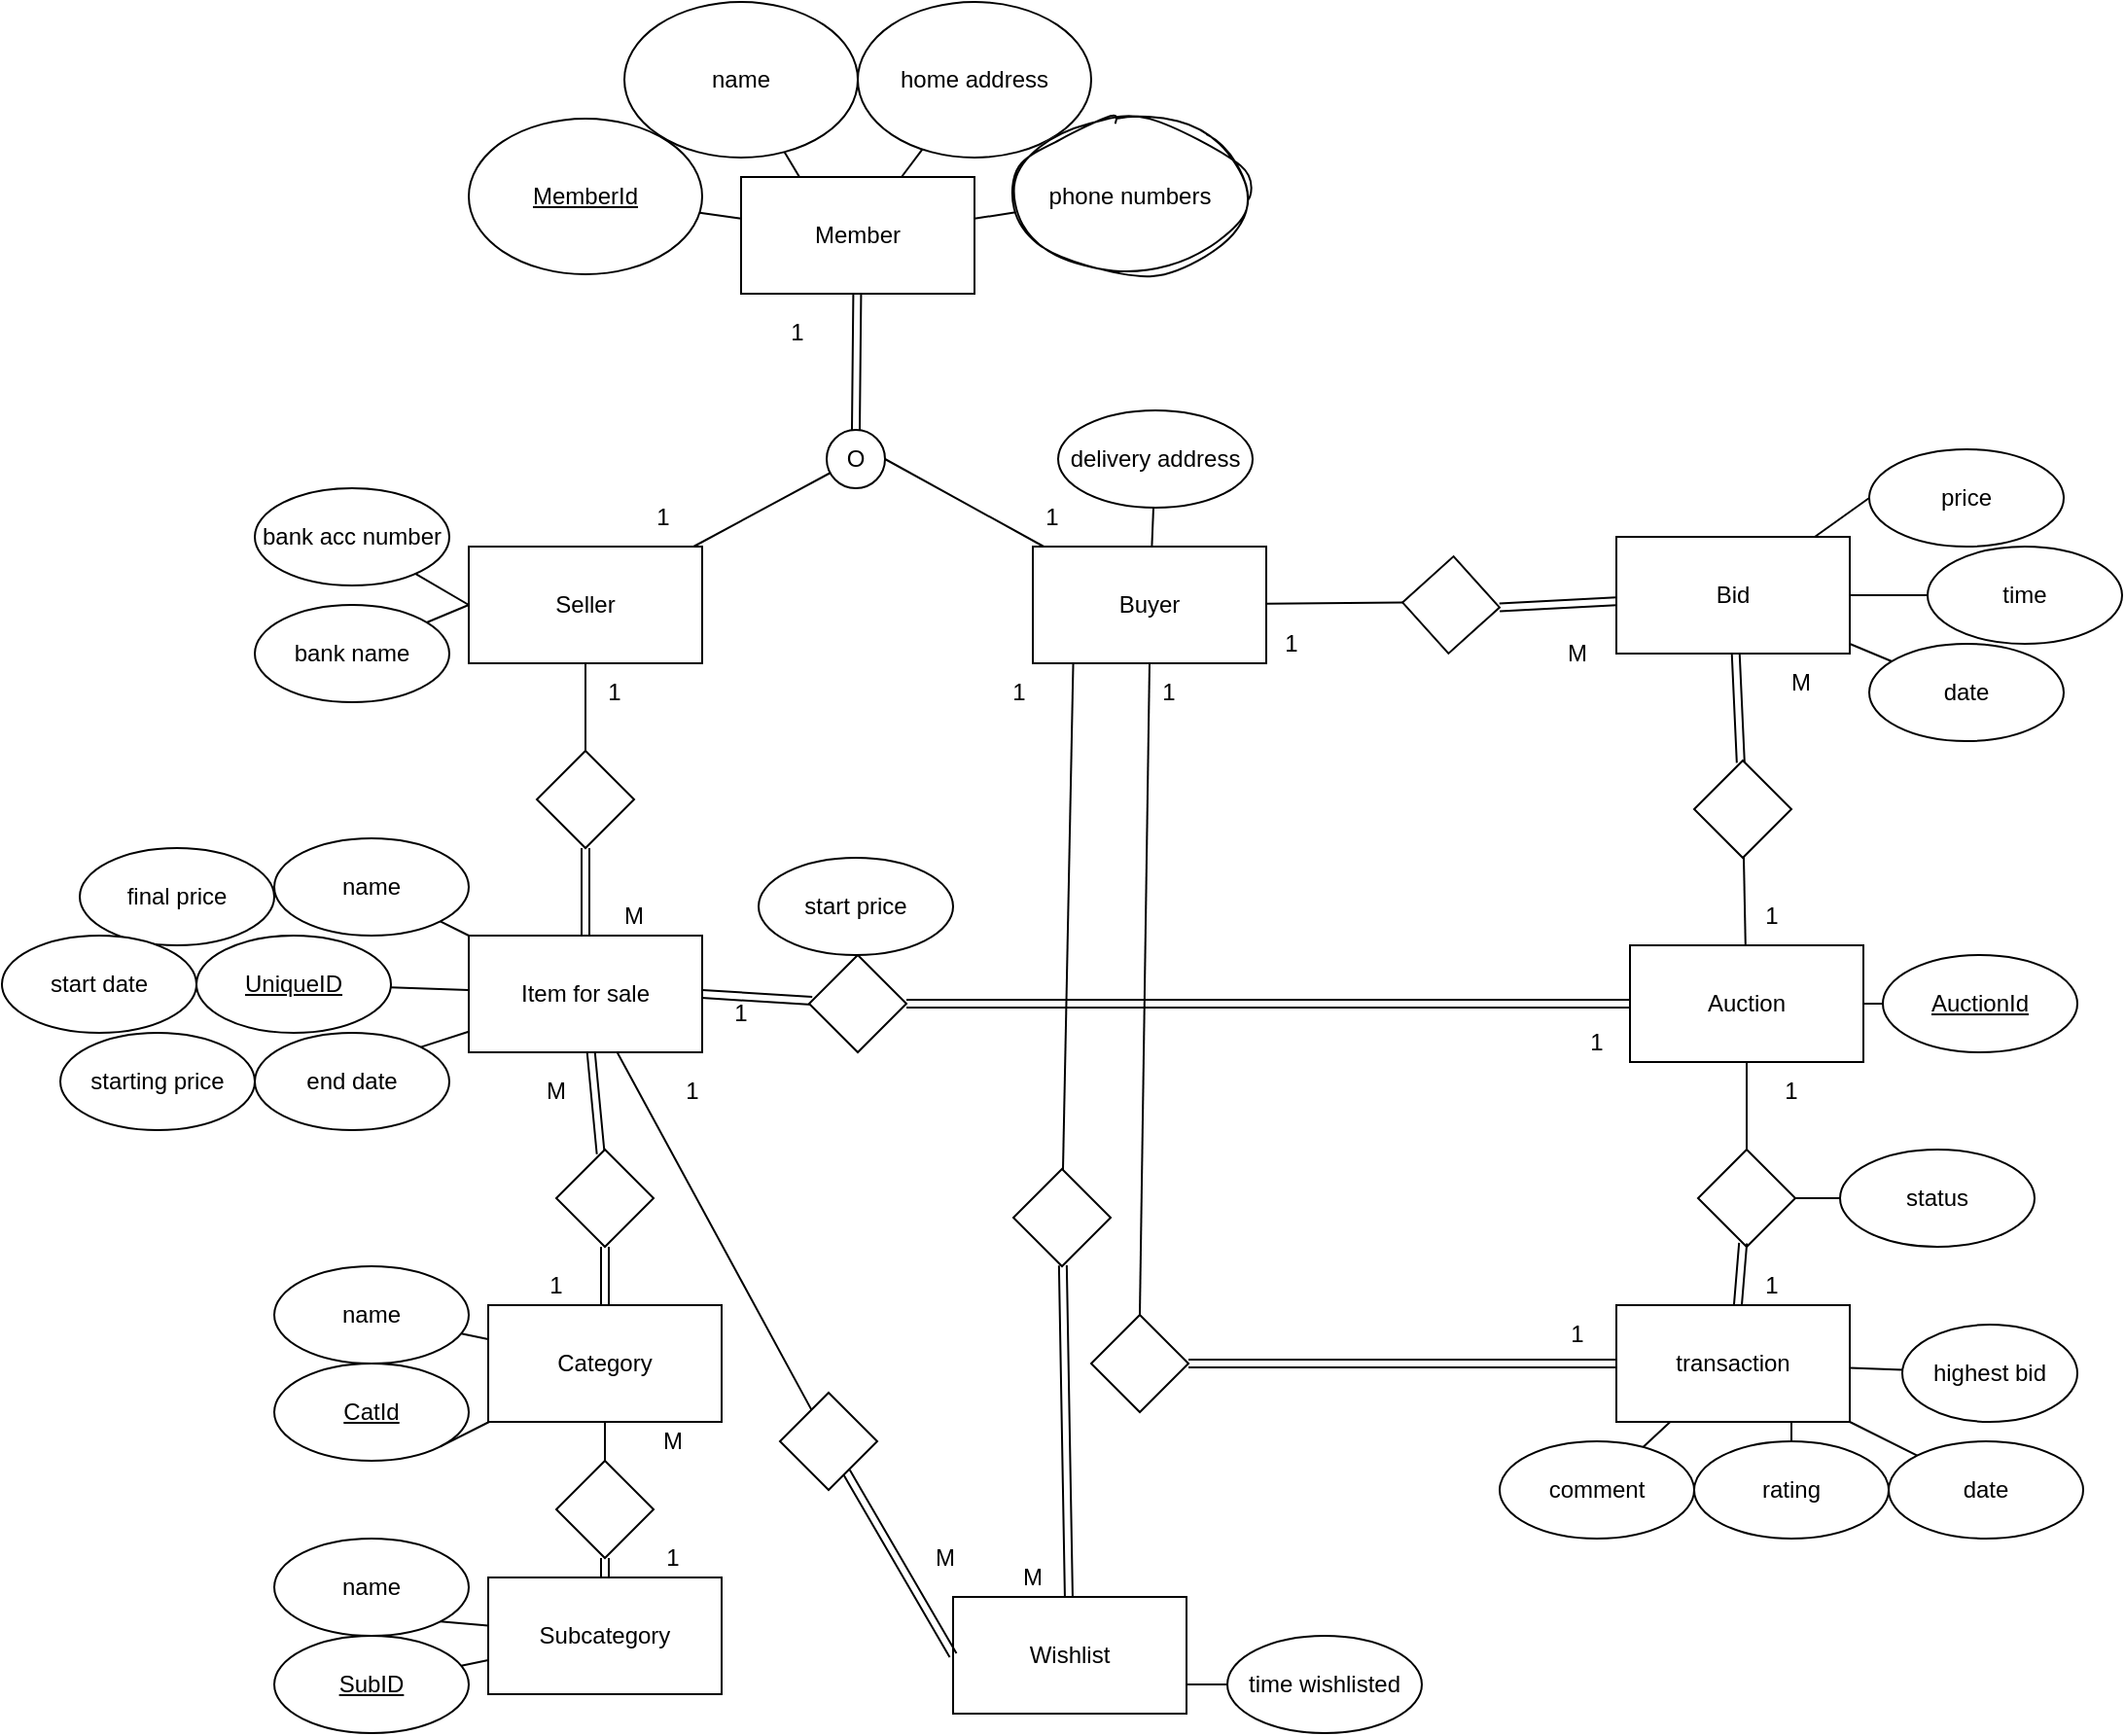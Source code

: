 <mxfile version="22.0.8" type="github">
  <diagram name="Page-1" id="o0DM0_MiCbaJy6bLGhnn">
    <mxGraphModel dx="2420" dy="878" grid="1" gridSize="10" guides="1" tooltips="1" connect="1" arrows="1" fold="1" page="1" pageScale="1" pageWidth="827" pageHeight="1169" math="0" shadow="0">
      <root>
        <mxCell id="0" />
        <mxCell id="1" parent="0" />
        <mxCell id="vdYyiGhlFjjqDIYG_Mna-1" value="Member" style="rounded=0;whiteSpace=wrap;html=1;" parent="1" vertex="1">
          <mxGeometry x="340" y="340" width="120" height="60" as="geometry" />
        </mxCell>
        <mxCell id="vdYyiGhlFjjqDIYG_Mna-2" value="MemberId" style="ellipse;whiteSpace=wrap;html=1;fontStyle=4" parent="1" vertex="1">
          <mxGeometry x="200" y="310" width="120" height="80" as="geometry" />
        </mxCell>
        <mxCell id="vdYyiGhlFjjqDIYG_Mna-4" value="name" style="ellipse;whiteSpace=wrap;html=1;" parent="1" vertex="1">
          <mxGeometry x="280" y="250" width="120" height="80" as="geometry" />
        </mxCell>
        <mxCell id="vdYyiGhlFjjqDIYG_Mna-5" value="home address" style="ellipse;whiteSpace=wrap;html=1;" parent="1" vertex="1">
          <mxGeometry x="400" y="250" width="120" height="80" as="geometry" />
        </mxCell>
        <mxCell id="vdYyiGhlFjjqDIYG_Mna-6" value="phone numbers" style="ellipse;whiteSpace=wrap;html=1;sketch=1;curveFitting=1;jiggle=2;" parent="1" vertex="1">
          <mxGeometry x="480" y="310" width="120" height="80" as="geometry" />
        </mxCell>
        <mxCell id="vdYyiGhlFjjqDIYG_Mna-7" value="Seller" style="rounded=0;whiteSpace=wrap;html=1;" parent="1" vertex="1">
          <mxGeometry x="200" y="530" width="120" height="60" as="geometry" />
        </mxCell>
        <mxCell id="vdYyiGhlFjjqDIYG_Mna-8" value="Buyer" style="rounded=0;whiteSpace=wrap;html=1;" parent="1" vertex="1">
          <mxGeometry x="490" y="530" width="120" height="60" as="geometry" />
        </mxCell>
        <mxCell id="vdYyiGhlFjjqDIYG_Mna-9" value="" style="endArrow=none;html=1;rounded=0;" parent="1" source="vdYyiGhlFjjqDIYG_Mna-7" target="vdYyiGhlFjjqDIYG_Mna-10" edge="1">
          <mxGeometry width="50" height="50" relative="1" as="geometry">
            <mxPoint x="370" y="570" as="sourcePoint" />
            <mxPoint x="420" y="520" as="targetPoint" />
          </mxGeometry>
        </mxCell>
        <mxCell id="vdYyiGhlFjjqDIYG_Mna-10" value="O" style="ellipse;whiteSpace=wrap;html=1;aspect=fixed;" parent="1" vertex="1">
          <mxGeometry x="384" y="470" width="30" height="30" as="geometry" />
        </mxCell>
        <mxCell id="vdYyiGhlFjjqDIYG_Mna-11" value="" style="endArrow=none;html=1;rounded=0;exitX=1;exitY=0.5;exitDx=0;exitDy=0;" parent="1" source="vdYyiGhlFjjqDIYG_Mna-10" target="vdYyiGhlFjjqDIYG_Mna-8" edge="1">
          <mxGeometry width="50" height="50" relative="1" as="geometry">
            <mxPoint x="370" y="570" as="sourcePoint" />
            <mxPoint x="420" y="520" as="targetPoint" />
          </mxGeometry>
        </mxCell>
        <mxCell id="vdYyiGhlFjjqDIYG_Mna-12" value="" style="endArrow=none;html=1;rounded=0;entryX=0.5;entryY=0;entryDx=0;entryDy=0;shape=link;" parent="1" source="vdYyiGhlFjjqDIYG_Mna-1" target="vdYyiGhlFjjqDIYG_Mna-10" edge="1">
          <mxGeometry width="50" height="50" relative="1" as="geometry">
            <mxPoint x="424" y="495" as="sourcePoint" />
            <mxPoint x="506" y="540" as="targetPoint" />
          </mxGeometry>
        </mxCell>
        <mxCell id="vdYyiGhlFjjqDIYG_Mna-13" value="delivery address" style="ellipse;whiteSpace=wrap;html=1;" parent="1" vertex="1">
          <mxGeometry x="503" y="460" width="100" height="50" as="geometry" />
        </mxCell>
        <mxCell id="vdYyiGhlFjjqDIYG_Mna-14" value="bank acc number" style="ellipse;whiteSpace=wrap;html=1;" parent="1" vertex="1">
          <mxGeometry x="90" y="500" width="100" height="50" as="geometry" />
        </mxCell>
        <mxCell id="vdYyiGhlFjjqDIYG_Mna-15" value="bank name" style="ellipse;whiteSpace=wrap;html=1;" parent="1" vertex="1">
          <mxGeometry x="90" y="560" width="100" height="50" as="geometry" />
        </mxCell>
        <mxCell id="vdYyiGhlFjjqDIYG_Mna-16" value="Item for sale" style="rounded=0;whiteSpace=wrap;html=1;" parent="1" vertex="1">
          <mxGeometry x="200" y="730" width="120" height="60" as="geometry" />
        </mxCell>
        <mxCell id="vdYyiGhlFjjqDIYG_Mna-17" value="&lt;u&gt;UniqueID&lt;/u&gt;" style="ellipse;whiteSpace=wrap;html=1;" parent="1" vertex="1">
          <mxGeometry x="60" y="730" width="100" height="50" as="geometry" />
        </mxCell>
        <mxCell id="vdYyiGhlFjjqDIYG_Mna-18" value="name" style="ellipse;whiteSpace=wrap;html=1;" parent="1" vertex="1">
          <mxGeometry x="100" y="680" width="100" height="50" as="geometry" />
        </mxCell>
        <mxCell id="vdYyiGhlFjjqDIYG_Mna-19" value="end date" style="ellipse;whiteSpace=wrap;html=1;" parent="1" vertex="1">
          <mxGeometry x="90" y="780" width="100" height="50" as="geometry" />
        </mxCell>
        <mxCell id="vdYyiGhlFjjqDIYG_Mna-20" value="starting price" style="ellipse;whiteSpace=wrap;html=1;" parent="1" vertex="1">
          <mxGeometry x="-10" y="780" width="100" height="50" as="geometry" />
        </mxCell>
        <mxCell id="vdYyiGhlFjjqDIYG_Mna-21" value="final price" style="ellipse;whiteSpace=wrap;html=1;" parent="1" vertex="1">
          <mxGeometry y="685" width="100" height="50" as="geometry" />
        </mxCell>
        <mxCell id="vdYyiGhlFjjqDIYG_Mna-22" value="start date" style="ellipse;whiteSpace=wrap;html=1;" parent="1" vertex="1">
          <mxGeometry x="-40" y="730" width="100" height="50" as="geometry" />
        </mxCell>
        <mxCell id="vdYyiGhlFjjqDIYG_Mna-24" value="Subcategory" style="rounded=0;whiteSpace=wrap;html=1;" parent="1" vertex="1">
          <mxGeometry x="210" y="1060" width="120" height="60" as="geometry" />
        </mxCell>
        <mxCell id="vdYyiGhlFjjqDIYG_Mna-26" value="&lt;u&gt;SubID&lt;/u&gt;" style="ellipse;whiteSpace=wrap;html=1;" parent="1" vertex="1">
          <mxGeometry x="100" y="1090" width="100" height="50" as="geometry" />
        </mxCell>
        <mxCell id="vdYyiGhlFjjqDIYG_Mna-27" value="name" style="ellipse;whiteSpace=wrap;html=1;" parent="1" vertex="1">
          <mxGeometry x="100" y="1040" width="100" height="50" as="geometry" />
        </mxCell>
        <mxCell id="vdYyiGhlFjjqDIYG_Mna-28" value="Category" style="rounded=0;whiteSpace=wrap;html=1;" parent="1" vertex="1">
          <mxGeometry x="210" y="920" width="120" height="60" as="geometry" />
        </mxCell>
        <mxCell id="vdYyiGhlFjjqDIYG_Mna-29" value="name" style="ellipse;whiteSpace=wrap;html=1;" parent="1" vertex="1">
          <mxGeometry x="100" y="900" width="100" height="50" as="geometry" />
        </mxCell>
        <mxCell id="vdYyiGhlFjjqDIYG_Mna-30" value="&lt;u&gt;CatId&lt;/u&gt;" style="ellipse;whiteSpace=wrap;html=1;" parent="1" vertex="1">
          <mxGeometry x="100" y="950" width="100" height="50" as="geometry" />
        </mxCell>
        <mxCell id="vdYyiGhlFjjqDIYG_Mna-32" value="Bid" style="rounded=0;whiteSpace=wrap;html=1;" parent="1" vertex="1">
          <mxGeometry x="790" y="525" width="120" height="60" as="geometry" />
        </mxCell>
        <mxCell id="vdYyiGhlFjjqDIYG_Mna-33" value="price" style="ellipse;whiteSpace=wrap;html=1;" parent="1" vertex="1">
          <mxGeometry x="920" y="480" width="100" height="50" as="geometry" />
        </mxCell>
        <mxCell id="vdYyiGhlFjjqDIYG_Mna-34" value="time" style="ellipse;whiteSpace=wrap;html=1;" parent="1" vertex="1">
          <mxGeometry x="950" y="530" width="100" height="50" as="geometry" />
        </mxCell>
        <mxCell id="vdYyiGhlFjjqDIYG_Mna-35" value="date" style="ellipse;whiteSpace=wrap;html=1;" parent="1" vertex="1">
          <mxGeometry x="920" y="580" width="100" height="50" as="geometry" />
        </mxCell>
        <mxCell id="vdYyiGhlFjjqDIYG_Mna-37" value="Auction" style="rounded=0;whiteSpace=wrap;html=1;" parent="1" vertex="1">
          <mxGeometry x="797" y="735" width="120" height="60" as="geometry" />
        </mxCell>
        <mxCell id="vdYyiGhlFjjqDIYG_Mna-38" value="highest bid" style="ellipse;whiteSpace=wrap;html=1;" parent="1" vertex="1">
          <mxGeometry x="937" y="930" width="90" height="50" as="geometry" />
        </mxCell>
        <mxCell id="vdYyiGhlFjjqDIYG_Mna-39" value="transaction" style="rounded=0;whiteSpace=wrap;html=1;" parent="1" vertex="1">
          <mxGeometry x="790" y="920" width="120" height="60" as="geometry" />
        </mxCell>
        <mxCell id="vdYyiGhlFjjqDIYG_Mna-40" value="date" style="ellipse;whiteSpace=wrap;html=1;" parent="1" vertex="1">
          <mxGeometry x="930" y="990" width="100" height="50" as="geometry" />
        </mxCell>
        <mxCell id="vdYyiGhlFjjqDIYG_Mna-41" value="status" style="ellipse;whiteSpace=wrap;html=1;" parent="1" vertex="1">
          <mxGeometry x="905" y="840" width="100" height="50" as="geometry" />
        </mxCell>
        <mxCell id="vdYyiGhlFjjqDIYG_Mna-42" value="rating" style="ellipse;whiteSpace=wrap;html=1;" parent="1" vertex="1">
          <mxGeometry x="830" y="990" width="100" height="50" as="geometry" />
        </mxCell>
        <mxCell id="vdYyiGhlFjjqDIYG_Mna-43" value="comment" style="ellipse;whiteSpace=wrap;html=1;" parent="1" vertex="1">
          <mxGeometry x="730" y="990" width="100" height="50" as="geometry" />
        </mxCell>
        <mxCell id="vdYyiGhlFjjqDIYG_Mna-44" value="" style="rhombus;whiteSpace=wrap;html=1;rotation=-87;" parent="1" vertex="1">
          <mxGeometry x="680" y="535" width="50" height="50" as="geometry" />
        </mxCell>
        <mxCell id="vdYyiGhlFjjqDIYG_Mna-45" value="" style="endArrow=none;html=1;rounded=0;entryX=0.5;entryY=0;entryDx=0;entryDy=0;" parent="1" source="vdYyiGhlFjjqDIYG_Mna-8" target="vdYyiGhlFjjqDIYG_Mna-44" edge="1">
          <mxGeometry width="50" height="50" relative="1" as="geometry">
            <mxPoint x="424" y="495" as="sourcePoint" />
            <mxPoint x="506" y="540" as="targetPoint" />
          </mxGeometry>
        </mxCell>
        <mxCell id="vdYyiGhlFjjqDIYG_Mna-46" value="" style="endArrow=none;html=1;rounded=0;exitX=0.5;exitY=1;exitDx=0;exitDy=0;shape=link;" parent="1" source="vdYyiGhlFjjqDIYG_Mna-44" target="vdYyiGhlFjjqDIYG_Mna-32" edge="1">
          <mxGeometry width="50" height="50" relative="1" as="geometry">
            <mxPoint x="560" y="600" as="sourcePoint" />
            <mxPoint x="560" y="660" as="targetPoint" />
            <Array as="points" />
          </mxGeometry>
        </mxCell>
        <mxCell id="vdYyiGhlFjjqDIYG_Mna-47" value="" style="rhombus;whiteSpace=wrap;html=1;" parent="1" vertex="1">
          <mxGeometry x="832" y="840" width="50" height="50" as="geometry" />
        </mxCell>
        <mxCell id="vdYyiGhlFjjqDIYG_Mna-48" value="" style="endArrow=none;html=1;rounded=0;exitX=0.5;exitY=1;exitDx=0;exitDy=0;entryX=0.5;entryY=0;entryDx=0;entryDy=0;" parent="1" source="vdYyiGhlFjjqDIYG_Mna-37" target="vdYyiGhlFjjqDIYG_Mna-47" edge="1">
          <mxGeometry width="50" height="50" relative="1" as="geometry">
            <mxPoint x="867" y="600" as="sourcePoint" />
            <mxPoint x="867" y="660" as="targetPoint" />
          </mxGeometry>
        </mxCell>
        <mxCell id="vdYyiGhlFjjqDIYG_Mna-49" value="" style="endArrow=none;html=1;rounded=0;shape=link;" parent="1" source="vdYyiGhlFjjqDIYG_Mna-39" target="vdYyiGhlFjjqDIYG_Mna-47" edge="1">
          <mxGeometry width="50" height="50" relative="1" as="geometry">
            <mxPoint x="867" y="805" as="sourcePoint" />
            <mxPoint x="857" y="880" as="targetPoint" />
          </mxGeometry>
        </mxCell>
        <mxCell id="vdYyiGhlFjjqDIYG_Mna-50" value="" style="endArrow=none;html=1;rounded=0;" parent="1" source="vdYyiGhlFjjqDIYG_Mna-37" target="vdYyiGhlFjjqDIYG_Mna-52" edge="1">
          <mxGeometry width="50" height="50" relative="1" as="geometry">
            <mxPoint x="863" y="930" as="sourcePoint" />
            <mxPoint x="867" y="890" as="targetPoint" />
          </mxGeometry>
        </mxCell>
        <mxCell id="vdYyiGhlFjjqDIYG_Mna-51" value="" style="endArrow=none;html=1;rounded=0;entryX=0.5;entryY=1;entryDx=0;entryDy=0;exitX=0.5;exitY=0;exitDx=0;exitDy=0;" parent="1" source="vdYyiGhlFjjqDIYG_Mna-57" target="vdYyiGhlFjjqDIYG_Mna-7" edge="1">
          <mxGeometry width="50" height="50" relative="1" as="geometry">
            <mxPoint x="-160" y="435" as="sourcePoint" />
            <mxPoint x="358" y="700" as="targetPoint" />
          </mxGeometry>
        </mxCell>
        <mxCell id="vdYyiGhlFjjqDIYG_Mna-52" value="" style="rhombus;whiteSpace=wrap;html=1;" parent="1" vertex="1">
          <mxGeometry x="830" y="640" width="50" height="50" as="geometry" />
        </mxCell>
        <mxCell id="vdYyiGhlFjjqDIYG_Mna-54" value="" style="endArrow=none;html=1;rounded=0;shape=link;" parent="1" source="vdYyiGhlFjjqDIYG_Mna-59" target="vdYyiGhlFjjqDIYG_Mna-28" edge="1">
          <mxGeometry width="50" height="50" relative="1" as="geometry">
            <mxPoint x="270" y="740" as="sourcePoint" />
            <mxPoint x="280" y="830" as="targetPoint" />
          </mxGeometry>
        </mxCell>
        <mxCell id="vdYyiGhlFjjqDIYG_Mna-55" value="" style="endArrow=none;html=1;rounded=0;exitX=0.5;exitY=1;exitDx=0;exitDy=0;shape=link;" parent="1" source="vdYyiGhlFjjqDIYG_Mna-61" target="vdYyiGhlFjjqDIYG_Mna-24" edge="1">
          <mxGeometry width="50" height="50" relative="1" as="geometry">
            <mxPoint x="272" y="800" as="sourcePoint" />
            <mxPoint x="278" y="930" as="targetPoint" />
          </mxGeometry>
        </mxCell>
        <mxCell id="vdYyiGhlFjjqDIYG_Mna-56" value="" style="endArrow=none;html=1;rounded=0;exitX=1;exitY=0.5;exitDx=0;exitDy=0;shape=link;" parent="1" source="vdYyiGhlFjjqDIYG_Mna-87" target="vdYyiGhlFjjqDIYG_Mna-37" edge="1">
          <mxGeometry width="50" height="50" relative="1" as="geometry">
            <mxPoint x="280" y="990" as="sourcePoint" />
            <mxPoint x="280" y="1070" as="targetPoint" />
          </mxGeometry>
        </mxCell>
        <mxCell id="vdYyiGhlFjjqDIYG_Mna-58" value="" style="endArrow=none;html=1;rounded=0;entryX=0.5;entryY=1;entryDx=0;entryDy=0;exitX=0.5;exitY=0;exitDx=0;exitDy=0;shape=link;" parent="1" source="vdYyiGhlFjjqDIYG_Mna-16" target="vdYyiGhlFjjqDIYG_Mna-57" edge="1">
          <mxGeometry width="50" height="50" relative="1" as="geometry">
            <mxPoint x="260" y="730" as="sourcePoint" />
            <mxPoint x="260" y="590" as="targetPoint" />
          </mxGeometry>
        </mxCell>
        <mxCell id="vdYyiGhlFjjqDIYG_Mna-57" value="" style="rhombus;whiteSpace=wrap;html=1;" parent="1" vertex="1">
          <mxGeometry x="235" y="635" width="50" height="50" as="geometry" />
        </mxCell>
        <mxCell id="vdYyiGhlFjjqDIYG_Mna-60" value="" style="endArrow=none;html=1;rounded=0;shape=link;" parent="1" source="vdYyiGhlFjjqDIYG_Mna-16" target="vdYyiGhlFjjqDIYG_Mna-59" edge="1">
          <mxGeometry width="50" height="50" relative="1" as="geometry">
            <mxPoint x="262" y="790" as="sourcePoint" />
            <mxPoint x="268" y="920" as="targetPoint" />
          </mxGeometry>
        </mxCell>
        <mxCell id="vdYyiGhlFjjqDIYG_Mna-59" value="" style="rhombus;whiteSpace=wrap;html=1;" parent="1" vertex="1">
          <mxGeometry x="245" y="840" width="50" height="50" as="geometry" />
        </mxCell>
        <mxCell id="vdYyiGhlFjjqDIYG_Mna-62" value="" style="endArrow=none;html=1;rounded=0;exitX=0.5;exitY=1;exitDx=0;exitDy=0;" parent="1" source="vdYyiGhlFjjqDIYG_Mna-28" target="vdYyiGhlFjjqDIYG_Mna-61" edge="1">
          <mxGeometry width="50" height="50" relative="1" as="geometry">
            <mxPoint x="270" y="980" as="sourcePoint" />
            <mxPoint x="270" y="1060" as="targetPoint" />
          </mxGeometry>
        </mxCell>
        <mxCell id="vdYyiGhlFjjqDIYG_Mna-61" value="" style="rhombus;whiteSpace=wrap;html=1;" parent="1" vertex="1">
          <mxGeometry x="245" y="1000" width="50" height="50" as="geometry" />
        </mxCell>
        <mxCell id="vdYyiGhlFjjqDIYG_Mna-64" value="" style="endArrow=none;html=1;rounded=0;exitX=0;exitY=0.5;exitDx=0;exitDy=0;" parent="1" source="vdYyiGhlFjjqDIYG_Mna-7" target="vdYyiGhlFjjqDIYG_Mna-14" edge="1">
          <mxGeometry width="50" height="50" relative="1" as="geometry">
            <mxPoint x="326" y="540" as="sourcePoint" />
            <mxPoint x="396" y="502" as="targetPoint" />
          </mxGeometry>
        </mxCell>
        <mxCell id="vdYyiGhlFjjqDIYG_Mna-65" value="" style="endArrow=none;html=1;rounded=0;exitX=0;exitY=0.5;exitDx=0;exitDy=0;" parent="1" source="vdYyiGhlFjjqDIYG_Mna-7" target="vdYyiGhlFjjqDIYG_Mna-15" edge="1">
          <mxGeometry width="50" height="50" relative="1" as="geometry">
            <mxPoint x="210" y="570" as="sourcePoint" />
            <mxPoint x="183" y="554" as="targetPoint" />
          </mxGeometry>
        </mxCell>
        <mxCell id="vdYyiGhlFjjqDIYG_Mna-66" value="" style="endArrow=none;html=1;rounded=0;" parent="1" source="vdYyiGhlFjjqDIYG_Mna-18" target="vdYyiGhlFjjqDIYG_Mna-16" edge="1">
          <mxGeometry width="50" height="50" relative="1" as="geometry">
            <mxPoint x="210" y="570" as="sourcePoint" />
            <mxPoint x="189" y="579" as="targetPoint" />
          </mxGeometry>
        </mxCell>
        <mxCell id="vdYyiGhlFjjqDIYG_Mna-67" value="" style="endArrow=none;html=1;rounded=0;" parent="1" source="vdYyiGhlFjjqDIYG_Mna-16" target="vdYyiGhlFjjqDIYG_Mna-17" edge="1">
          <mxGeometry width="50" height="50" relative="1" as="geometry">
            <mxPoint x="196" y="732" as="sourcePoint" />
            <mxPoint x="210" y="740" as="targetPoint" />
          </mxGeometry>
        </mxCell>
        <mxCell id="vdYyiGhlFjjqDIYG_Mna-68" value="" style="endArrow=none;html=1;rounded=0;exitX=1;exitY=0;exitDx=0;exitDy=0;" parent="1" source="vdYyiGhlFjjqDIYG_Mna-19" target="vdYyiGhlFjjqDIYG_Mna-16" edge="1">
          <mxGeometry width="50" height="50" relative="1" as="geometry">
            <mxPoint x="210" y="768" as="sourcePoint" />
            <mxPoint x="170" y="766" as="targetPoint" />
          </mxGeometry>
        </mxCell>
        <mxCell id="vdYyiGhlFjjqDIYG_Mna-69" value="" style="endArrow=none;html=1;rounded=0;" parent="1" source="vdYyiGhlFjjqDIYG_Mna-1" target="vdYyiGhlFjjqDIYG_Mna-2" edge="1">
          <mxGeometry width="50" height="50" relative="1" as="geometry">
            <mxPoint x="186" y="798" as="sourcePoint" />
            <mxPoint x="210" y="790" as="targetPoint" />
          </mxGeometry>
        </mxCell>
        <mxCell id="vdYyiGhlFjjqDIYG_Mna-70" value="" style="endArrow=none;html=1;rounded=0;entryX=0.25;entryY=0;entryDx=0;entryDy=0;" parent="1" source="vdYyiGhlFjjqDIYG_Mna-4" target="vdYyiGhlFjjqDIYG_Mna-1" edge="1">
          <mxGeometry width="50" height="50" relative="1" as="geometry">
            <mxPoint x="350" y="371" as="sourcePoint" />
            <mxPoint x="329" y="368" as="targetPoint" />
          </mxGeometry>
        </mxCell>
        <mxCell id="vdYyiGhlFjjqDIYG_Mna-71" value="" style="endArrow=none;html=1;rounded=0;" parent="1" source="vdYyiGhlFjjqDIYG_Mna-5" target="vdYyiGhlFjjqDIYG_Mna-1" edge="1">
          <mxGeometry width="50" height="50" relative="1" as="geometry">
            <mxPoint x="372" y="337" as="sourcePoint" />
            <mxPoint x="380" y="350" as="targetPoint" />
          </mxGeometry>
        </mxCell>
        <mxCell id="vdYyiGhlFjjqDIYG_Mna-72" value="" style="endArrow=none;html=1;rounded=0;" parent="1" source="vdYyiGhlFjjqDIYG_Mna-6" target="vdYyiGhlFjjqDIYG_Mna-1" edge="1">
          <mxGeometry width="50" height="50" relative="1" as="geometry">
            <mxPoint x="443" y="336" as="sourcePoint" />
            <mxPoint x="432" y="350" as="targetPoint" />
          </mxGeometry>
        </mxCell>
        <mxCell id="vdYyiGhlFjjqDIYG_Mna-73" value="" style="endArrow=none;html=1;rounded=0;" parent="1" source="vdYyiGhlFjjqDIYG_Mna-8" target="vdYyiGhlFjjqDIYG_Mna-13" edge="1">
          <mxGeometry width="50" height="50" relative="1" as="geometry">
            <mxPoint x="491" y="368" as="sourcePoint" />
            <mxPoint x="470" y="371" as="targetPoint" />
          </mxGeometry>
        </mxCell>
        <mxCell id="vdYyiGhlFjjqDIYG_Mna-74" value="" style="endArrow=none;html=1;rounded=0;entryX=0;entryY=0.5;entryDx=0;entryDy=0;" parent="1" source="vdYyiGhlFjjqDIYG_Mna-32" target="vdYyiGhlFjjqDIYG_Mna-33" edge="1">
          <mxGeometry width="50" height="50" relative="1" as="geometry">
            <mxPoint x="670" y="349" as="sourcePoint" />
            <mxPoint x="704" y="343" as="targetPoint" />
          </mxGeometry>
        </mxCell>
        <mxCell id="vdYyiGhlFjjqDIYG_Mna-75" value="" style="endArrow=none;html=1;rounded=0;" parent="1" source="vdYyiGhlFjjqDIYG_Mna-32" target="vdYyiGhlFjjqDIYG_Mna-34" edge="1">
          <mxGeometry width="50" height="50" relative="1" as="geometry">
            <mxPoint x="890" y="550" as="sourcePoint" />
            <mxPoint x="930" y="515" as="targetPoint" />
          </mxGeometry>
        </mxCell>
        <mxCell id="vdYyiGhlFjjqDIYG_Mna-76" value="" style="endArrow=none;html=1;rounded=0;" parent="1" source="vdYyiGhlFjjqDIYG_Mna-32" target="vdYyiGhlFjjqDIYG_Mna-35" edge="1">
          <mxGeometry width="50" height="50" relative="1" as="geometry">
            <mxPoint x="920" y="565" as="sourcePoint" />
            <mxPoint x="960" y="565" as="targetPoint" />
          </mxGeometry>
        </mxCell>
        <mxCell id="vdYyiGhlFjjqDIYG_Mna-77" value="" style="endArrow=none;html=1;rounded=0;" parent="1" source="vdYyiGhlFjjqDIYG_Mna-39" target="vdYyiGhlFjjqDIYG_Mna-38" edge="1">
          <mxGeometry width="50" height="50" relative="1" as="geometry">
            <mxPoint x="1177" y="800" as="sourcePoint" />
            <mxPoint x="1199" y="809" as="targetPoint" />
          </mxGeometry>
        </mxCell>
        <mxCell id="vdYyiGhlFjjqDIYG_Mna-78" value="" style="endArrow=none;html=1;rounded=0;" parent="1" source="vdYyiGhlFjjqDIYG_Mna-47" target="vdYyiGhlFjjqDIYG_Mna-41" edge="1">
          <mxGeometry width="50" height="50" relative="1" as="geometry">
            <mxPoint x="920" y="944" as="sourcePoint" />
            <mxPoint x="949" y="936" as="targetPoint" />
          </mxGeometry>
        </mxCell>
        <mxCell id="vdYyiGhlFjjqDIYG_Mna-79" value="" style="endArrow=none;html=1;rounded=0;" parent="1" source="vdYyiGhlFjjqDIYG_Mna-39" target="vdYyiGhlFjjqDIYG_Mna-40" edge="1">
          <mxGeometry width="50" height="50" relative="1" as="geometry">
            <mxPoint x="920" y="967" as="sourcePoint" />
            <mxPoint x="941" y="970" as="targetPoint" />
          </mxGeometry>
        </mxCell>
        <mxCell id="vdYyiGhlFjjqDIYG_Mna-80" value="" style="endArrow=none;html=1;rounded=0;exitX=0.75;exitY=1;exitDx=0;exitDy=0;" parent="1" source="vdYyiGhlFjjqDIYG_Mna-39" target="vdYyiGhlFjjqDIYG_Mna-42" edge="1">
          <mxGeometry width="50" height="50" relative="1" as="geometry">
            <mxPoint x="920" y="990" as="sourcePoint" />
            <mxPoint x="954" y="1007" as="targetPoint" />
          </mxGeometry>
        </mxCell>
        <mxCell id="vdYyiGhlFjjqDIYG_Mna-81" value="" style="endArrow=none;html=1;rounded=0;" parent="1" source="vdYyiGhlFjjqDIYG_Mna-39" target="vdYyiGhlFjjqDIYG_Mna-43" edge="1">
          <mxGeometry width="50" height="50" relative="1" as="geometry">
            <mxPoint x="890" y="990" as="sourcePoint" />
            <mxPoint x="890" y="1000" as="targetPoint" />
          </mxGeometry>
        </mxCell>
        <mxCell id="vdYyiGhlFjjqDIYG_Mna-82" value="" style="endArrow=none;html=1;rounded=0;" parent="1" source="vdYyiGhlFjjqDIYG_Mna-28" target="vdYyiGhlFjjqDIYG_Mna-29" edge="1">
          <mxGeometry width="50" height="50" relative="1" as="geometry">
            <mxPoint x="521" y="990" as="sourcePoint" />
            <mxPoint x="507" y="1003" as="targetPoint" />
          </mxGeometry>
        </mxCell>
        <mxCell id="vdYyiGhlFjjqDIYG_Mna-83" value="" style="endArrow=none;html=1;rounded=0;exitX=1;exitY=1;exitDx=0;exitDy=0;" parent="1" source="vdYyiGhlFjjqDIYG_Mna-30" target="vdYyiGhlFjjqDIYG_Mna-28" edge="1">
          <mxGeometry width="50" height="50" relative="1" as="geometry">
            <mxPoint x="220" y="947" as="sourcePoint" />
            <mxPoint x="206" y="944" as="targetPoint" />
          </mxGeometry>
        </mxCell>
        <mxCell id="vdYyiGhlFjjqDIYG_Mna-84" value="" style="endArrow=none;html=1;rounded=0;entryX=1;entryY=1;entryDx=0;entryDy=0;" parent="1" source="vdYyiGhlFjjqDIYG_Mna-24" target="vdYyiGhlFjjqDIYG_Mna-27" edge="1">
          <mxGeometry width="50" height="50" relative="1" as="geometry">
            <mxPoint x="196" y="1002" as="sourcePoint" />
            <mxPoint x="220" y="990" as="targetPoint" />
          </mxGeometry>
        </mxCell>
        <mxCell id="vdYyiGhlFjjqDIYG_Mna-85" value="" style="endArrow=none;html=1;rounded=0;" parent="1" source="vdYyiGhlFjjqDIYG_Mna-26" target="vdYyiGhlFjjqDIYG_Mna-24" edge="1">
          <mxGeometry width="50" height="50" relative="1" as="geometry">
            <mxPoint x="220" y="1095" as="sourcePoint" />
            <mxPoint x="196" y="1092" as="targetPoint" />
          </mxGeometry>
        </mxCell>
        <mxCell id="vdYyiGhlFjjqDIYG_Mna-88" value="" style="endArrow=none;html=1;rounded=0;exitX=1;exitY=0.5;exitDx=0;exitDy=0;shape=link;" parent="1" source="vdYyiGhlFjjqDIYG_Mna-16" target="vdYyiGhlFjjqDIYG_Mna-87" edge="1">
          <mxGeometry width="50" height="50" relative="1" as="geometry">
            <mxPoint x="320" y="760" as="sourcePoint" />
            <mxPoint x="490" y="764" as="targetPoint" />
          </mxGeometry>
        </mxCell>
        <mxCell id="vdYyiGhlFjjqDIYG_Mna-87" value="" style="rhombus;whiteSpace=wrap;html=1;" parent="1" vertex="1">
          <mxGeometry x="375" y="740" width="50" height="50" as="geometry" />
        </mxCell>
        <mxCell id="vdYyiGhlFjjqDIYG_Mna-89" value="start price" style="ellipse;whiteSpace=wrap;html=1;" parent="1" vertex="1">
          <mxGeometry x="349" y="690" width="100" height="50" as="geometry" />
        </mxCell>
        <mxCell id="vdYyiGhlFjjqDIYG_Mna-91" value="" style="endArrow=none;html=1;rounded=0;shape=link;" parent="1" source="vdYyiGhlFjjqDIYG_Mna-52" target="vdYyiGhlFjjqDIYG_Mna-32" edge="1">
          <mxGeometry width="50" height="50" relative="1" as="geometry">
            <mxPoint x="866" y="745" as="sourcePoint" />
            <mxPoint x="865" y="700" as="targetPoint" />
          </mxGeometry>
        </mxCell>
        <mxCell id="vdYyiGhlFjjqDIYG_Mna-92" value="" style="rhombus;whiteSpace=wrap;html=1;" parent="1" vertex="1">
          <mxGeometry x="520" y="925" width="50" height="50" as="geometry" />
        </mxCell>
        <mxCell id="vdYyiGhlFjjqDIYG_Mna-93" value="" style="endArrow=none;html=1;rounded=0;entryX=0.5;entryY=0;entryDx=0;entryDy=0;exitX=0.5;exitY=1;exitDx=0;exitDy=0;" parent="1" source="vdYyiGhlFjjqDIYG_Mna-8" target="vdYyiGhlFjjqDIYG_Mna-92" edge="1">
          <mxGeometry width="50" height="50" relative="1" as="geometry">
            <mxPoint x="620" y="569" as="sourcePoint" />
            <mxPoint x="690" y="569" as="targetPoint" />
          </mxGeometry>
        </mxCell>
        <mxCell id="vdYyiGhlFjjqDIYG_Mna-94" value="" style="endArrow=none;html=1;rounded=0;exitX=0;exitY=0.5;exitDx=0;exitDy=0;shape=link;" parent="1" source="vdYyiGhlFjjqDIYG_Mna-39" target="vdYyiGhlFjjqDIYG_Mna-92" edge="1">
          <mxGeometry width="50" height="50" relative="1" as="geometry">
            <mxPoint x="560" y="600" as="sourcePoint" />
            <mxPoint x="555" y="935" as="targetPoint" />
          </mxGeometry>
        </mxCell>
        <mxCell id="vdYyiGhlFjjqDIYG_Mna-96" value="&lt;u&gt;AuctionId&lt;/u&gt;" style="ellipse;whiteSpace=wrap;html=1;" parent="1" vertex="1">
          <mxGeometry x="927" y="740" width="100" height="50" as="geometry" />
        </mxCell>
        <mxCell id="vdYyiGhlFjjqDIYG_Mna-99" value="" style="endArrow=none;html=1;rounded=0;" parent="1" source="vdYyiGhlFjjqDIYG_Mna-37" target="vdYyiGhlFjjqDIYG_Mna-96" edge="1">
          <mxGeometry width="50" height="50" relative="1" as="geometry">
            <mxPoint x="866" y="745" as="sourcePoint" />
            <mxPoint x="865" y="700" as="targetPoint" />
          </mxGeometry>
        </mxCell>
        <mxCell id="vdYyiGhlFjjqDIYG_Mna-100" value="1" style="text;html=1;strokeColor=none;fillColor=none;align=center;verticalAlign=middle;whiteSpace=wrap;rounded=0;" parent="1" vertex="1">
          <mxGeometry x="349" y="410" width="40" height="20" as="geometry" />
        </mxCell>
        <mxCell id="vdYyiGhlFjjqDIYG_Mna-101" value="1" style="text;html=1;strokeColor=none;fillColor=none;align=center;verticalAlign=middle;whiteSpace=wrap;rounded=0;" parent="1" vertex="1">
          <mxGeometry x="280" y="505" width="40" height="20" as="geometry" />
        </mxCell>
        <mxCell id="vdYyiGhlFjjqDIYG_Mna-102" value="1" style="text;html=1;strokeColor=none;fillColor=none;align=center;verticalAlign=middle;whiteSpace=wrap;rounded=0;" parent="1" vertex="1">
          <mxGeometry x="480" y="505" width="40" height="20" as="geometry" />
        </mxCell>
        <mxCell id="vdYyiGhlFjjqDIYG_Mna-103" value="1" style="text;html=1;strokeColor=none;fillColor=none;align=center;verticalAlign=middle;whiteSpace=wrap;rounded=0;" parent="1" vertex="1">
          <mxGeometry x="255" y="595" width="40" height="20" as="geometry" />
        </mxCell>
        <mxCell id="vdYyiGhlFjjqDIYG_Mna-104" value="M" style="text;html=1;strokeColor=none;fillColor=none;align=center;verticalAlign=middle;whiteSpace=wrap;rounded=0;" parent="1" vertex="1">
          <mxGeometry x="265" y="710" width="40" height="20" as="geometry" />
        </mxCell>
        <mxCell id="vdYyiGhlFjjqDIYG_Mna-105" value="M" style="text;html=1;strokeColor=none;fillColor=none;align=center;verticalAlign=middle;whiteSpace=wrap;rounded=0;" parent="1" vertex="1">
          <mxGeometry x="225" y="800" width="40" height="20" as="geometry" />
        </mxCell>
        <mxCell id="vdYyiGhlFjjqDIYG_Mna-106" value="1" style="text;html=1;strokeColor=none;fillColor=none;align=center;verticalAlign=middle;whiteSpace=wrap;rounded=0;" parent="1" vertex="1">
          <mxGeometry x="225" y="900" width="40" height="20" as="geometry" />
        </mxCell>
        <mxCell id="vdYyiGhlFjjqDIYG_Mna-107" value="M" style="text;html=1;strokeColor=none;fillColor=none;align=center;verticalAlign=middle;whiteSpace=wrap;rounded=0;" parent="1" vertex="1">
          <mxGeometry x="285" y="980" width="40" height="20" as="geometry" />
        </mxCell>
        <mxCell id="vdYyiGhlFjjqDIYG_Mna-108" value="1" style="text;html=1;strokeColor=none;fillColor=none;align=center;verticalAlign=middle;whiteSpace=wrap;rounded=0;" parent="1" vertex="1">
          <mxGeometry x="285" y="1040" width="40" height="20" as="geometry" />
        </mxCell>
        <mxCell id="vdYyiGhlFjjqDIYG_Mna-109" value="1" style="text;html=1;strokeColor=none;fillColor=none;align=center;verticalAlign=middle;whiteSpace=wrap;rounded=0;" parent="1" vertex="1">
          <mxGeometry x="320" y="760" width="40" height="20" as="geometry" />
        </mxCell>
        <mxCell id="vdYyiGhlFjjqDIYG_Mna-110" value="1" style="text;html=1;strokeColor=none;fillColor=none;align=center;verticalAlign=middle;whiteSpace=wrap;rounded=0;" parent="1" vertex="1">
          <mxGeometry x="760" y="775" width="40" height="20" as="geometry" />
        </mxCell>
        <mxCell id="vdYyiGhlFjjqDIYG_Mna-111" value="1" style="text;html=1;strokeColor=none;fillColor=none;align=center;verticalAlign=middle;whiteSpace=wrap;rounded=0;" parent="1" vertex="1">
          <mxGeometry x="850" y="710" width="40" height="20" as="geometry" />
        </mxCell>
        <mxCell id="vdYyiGhlFjjqDIYG_Mna-112" value="M" style="text;html=1;strokeColor=none;fillColor=none;align=center;verticalAlign=middle;whiteSpace=wrap;rounded=0;" parent="1" vertex="1">
          <mxGeometry x="865" y="590" width="40" height="20" as="geometry" />
        </mxCell>
        <mxCell id="vdYyiGhlFjjqDIYG_Mna-113" value="M" style="text;html=1;strokeColor=none;fillColor=none;align=center;verticalAlign=middle;whiteSpace=wrap;rounded=0;" parent="1" vertex="1">
          <mxGeometry x="750" y="575" width="40" height="20" as="geometry" />
        </mxCell>
        <mxCell id="vdYyiGhlFjjqDIYG_Mna-114" value="1" style="text;html=1;strokeColor=none;fillColor=none;align=center;verticalAlign=middle;whiteSpace=wrap;rounded=0;" parent="1" vertex="1">
          <mxGeometry x="603" y="570" width="40" height="20" as="geometry" />
        </mxCell>
        <mxCell id="vdYyiGhlFjjqDIYG_Mna-115" value="1" style="text;html=1;strokeColor=none;fillColor=none;align=center;verticalAlign=middle;whiteSpace=wrap;rounded=0;" parent="1" vertex="1">
          <mxGeometry x="860" y="800" width="40" height="20" as="geometry" />
        </mxCell>
        <mxCell id="vdYyiGhlFjjqDIYG_Mna-116" value="1" style="text;html=1;strokeColor=none;fillColor=none;align=center;verticalAlign=middle;whiteSpace=wrap;rounded=0;" parent="1" vertex="1">
          <mxGeometry x="850" y="900" width="40" height="20" as="geometry" />
        </mxCell>
        <mxCell id="vdYyiGhlFjjqDIYG_Mna-118" value="1" style="text;html=1;strokeColor=none;fillColor=none;align=center;verticalAlign=middle;whiteSpace=wrap;rounded=0;" parent="1" vertex="1">
          <mxGeometry x="750" y="925" width="40" height="20" as="geometry" />
        </mxCell>
        <mxCell id="vdYyiGhlFjjqDIYG_Mna-119" value="1" style="text;html=1;strokeColor=none;fillColor=none;align=center;verticalAlign=middle;whiteSpace=wrap;rounded=0;" parent="1" vertex="1">
          <mxGeometry x="540" y="595" width="40" height="20" as="geometry" />
        </mxCell>
        <mxCell id="Q1eEWZ2AeU7FGbDSciGm-1" value="Wishlist" style="rounded=0;whiteSpace=wrap;html=1;" vertex="1" parent="1">
          <mxGeometry x="449" y="1070" width="120" height="60" as="geometry" />
        </mxCell>
        <mxCell id="Q1eEWZ2AeU7FGbDSciGm-3" value="time wishlisted" style="ellipse;whiteSpace=wrap;html=1;" vertex="1" parent="1">
          <mxGeometry x="590" y="1090" width="100" height="50" as="geometry" />
        </mxCell>
        <mxCell id="Q1eEWZ2AeU7FGbDSciGm-4" value="" style="endArrow=none;html=1;rounded=0;shape=link;" edge="1" parent="1" source="Q1eEWZ2AeU7FGbDSciGm-6" target="Q1eEWZ2AeU7FGbDSciGm-1">
          <mxGeometry width="50" height="50" relative="1" as="geometry">
            <mxPoint x="510" y="610" as="sourcePoint" />
            <mxPoint x="555" y="935" as="targetPoint" />
          </mxGeometry>
        </mxCell>
        <mxCell id="Q1eEWZ2AeU7FGbDSciGm-5" value="" style="endArrow=none;html=1;rounded=0;" edge="1" parent="1" source="Q1eEWZ2AeU7FGbDSciGm-9" target="vdYyiGhlFjjqDIYG_Mna-16">
          <mxGeometry width="50" height="50" relative="1" as="geometry">
            <mxPoint x="620" y="540" as="sourcePoint" />
            <mxPoint x="805" y="400" as="targetPoint" />
          </mxGeometry>
        </mxCell>
        <mxCell id="Q1eEWZ2AeU7FGbDSciGm-7" value="" style="endArrow=none;html=1;rounded=0;exitX=0.173;exitY=0.998;exitDx=0;exitDy=0;exitPerimeter=0;" edge="1" parent="1" source="vdYyiGhlFjjqDIYG_Mna-8" target="Q1eEWZ2AeU7FGbDSciGm-6">
          <mxGeometry width="50" height="50" relative="1" as="geometry">
            <mxPoint x="511" y="590" as="sourcePoint" />
            <mxPoint x="509" y="1070" as="targetPoint" />
          </mxGeometry>
        </mxCell>
        <mxCell id="Q1eEWZ2AeU7FGbDSciGm-6" value="" style="rhombus;whiteSpace=wrap;html=1;" vertex="1" parent="1">
          <mxGeometry x="480" y="850" width="50" height="50" as="geometry" />
        </mxCell>
        <mxCell id="Q1eEWZ2AeU7FGbDSciGm-10" value="" style="endArrow=none;html=1;rounded=0;exitX=0;exitY=0.5;exitDx=0;exitDy=0;shape=link;" edge="1" parent="1" source="Q1eEWZ2AeU7FGbDSciGm-1" target="Q1eEWZ2AeU7FGbDSciGm-9">
          <mxGeometry width="50" height="50" relative="1" as="geometry">
            <mxPoint x="449" y="1115" as="sourcePoint" />
            <mxPoint x="276" y="790" as="targetPoint" />
          </mxGeometry>
        </mxCell>
        <mxCell id="Q1eEWZ2AeU7FGbDSciGm-9" value="" style="rhombus;whiteSpace=wrap;html=1;" vertex="1" parent="1">
          <mxGeometry x="360" y="965" width="50" height="50" as="geometry" />
        </mxCell>
        <mxCell id="Q1eEWZ2AeU7FGbDSciGm-11" value="" style="endArrow=none;html=1;rounded=0;entryX=1;entryY=0.75;entryDx=0;entryDy=0;" edge="1" parent="1" source="Q1eEWZ2AeU7FGbDSciGm-3" target="Q1eEWZ2AeU7FGbDSciGm-1">
          <mxGeometry width="50" height="50" relative="1" as="geometry">
            <mxPoint x="620" y="569" as="sourcePoint" />
            <mxPoint x="690" y="569" as="targetPoint" />
          </mxGeometry>
        </mxCell>
        <mxCell id="Q1eEWZ2AeU7FGbDSciGm-12" value="1" style="text;html=1;strokeColor=none;fillColor=none;align=center;verticalAlign=middle;whiteSpace=wrap;rounded=0;" vertex="1" parent="1">
          <mxGeometry x="463" y="595" width="40" height="20" as="geometry" />
        </mxCell>
        <mxCell id="Q1eEWZ2AeU7FGbDSciGm-13" value="M" style="text;html=1;strokeColor=none;fillColor=none;align=center;verticalAlign=middle;whiteSpace=wrap;rounded=0;" vertex="1" parent="1">
          <mxGeometry x="470" y="1050" width="40" height="20" as="geometry" />
        </mxCell>
        <mxCell id="Q1eEWZ2AeU7FGbDSciGm-14" value="1" style="text;html=1;strokeColor=none;fillColor=none;align=center;verticalAlign=middle;whiteSpace=wrap;rounded=0;" vertex="1" parent="1">
          <mxGeometry x="295" y="800" width="40" height="20" as="geometry" />
        </mxCell>
        <mxCell id="Q1eEWZ2AeU7FGbDSciGm-15" value="M" style="text;html=1;strokeColor=none;fillColor=none;align=center;verticalAlign=middle;whiteSpace=wrap;rounded=0;" vertex="1" parent="1">
          <mxGeometry x="425" y="1040" width="40" height="20" as="geometry" />
        </mxCell>
      </root>
    </mxGraphModel>
  </diagram>
</mxfile>
